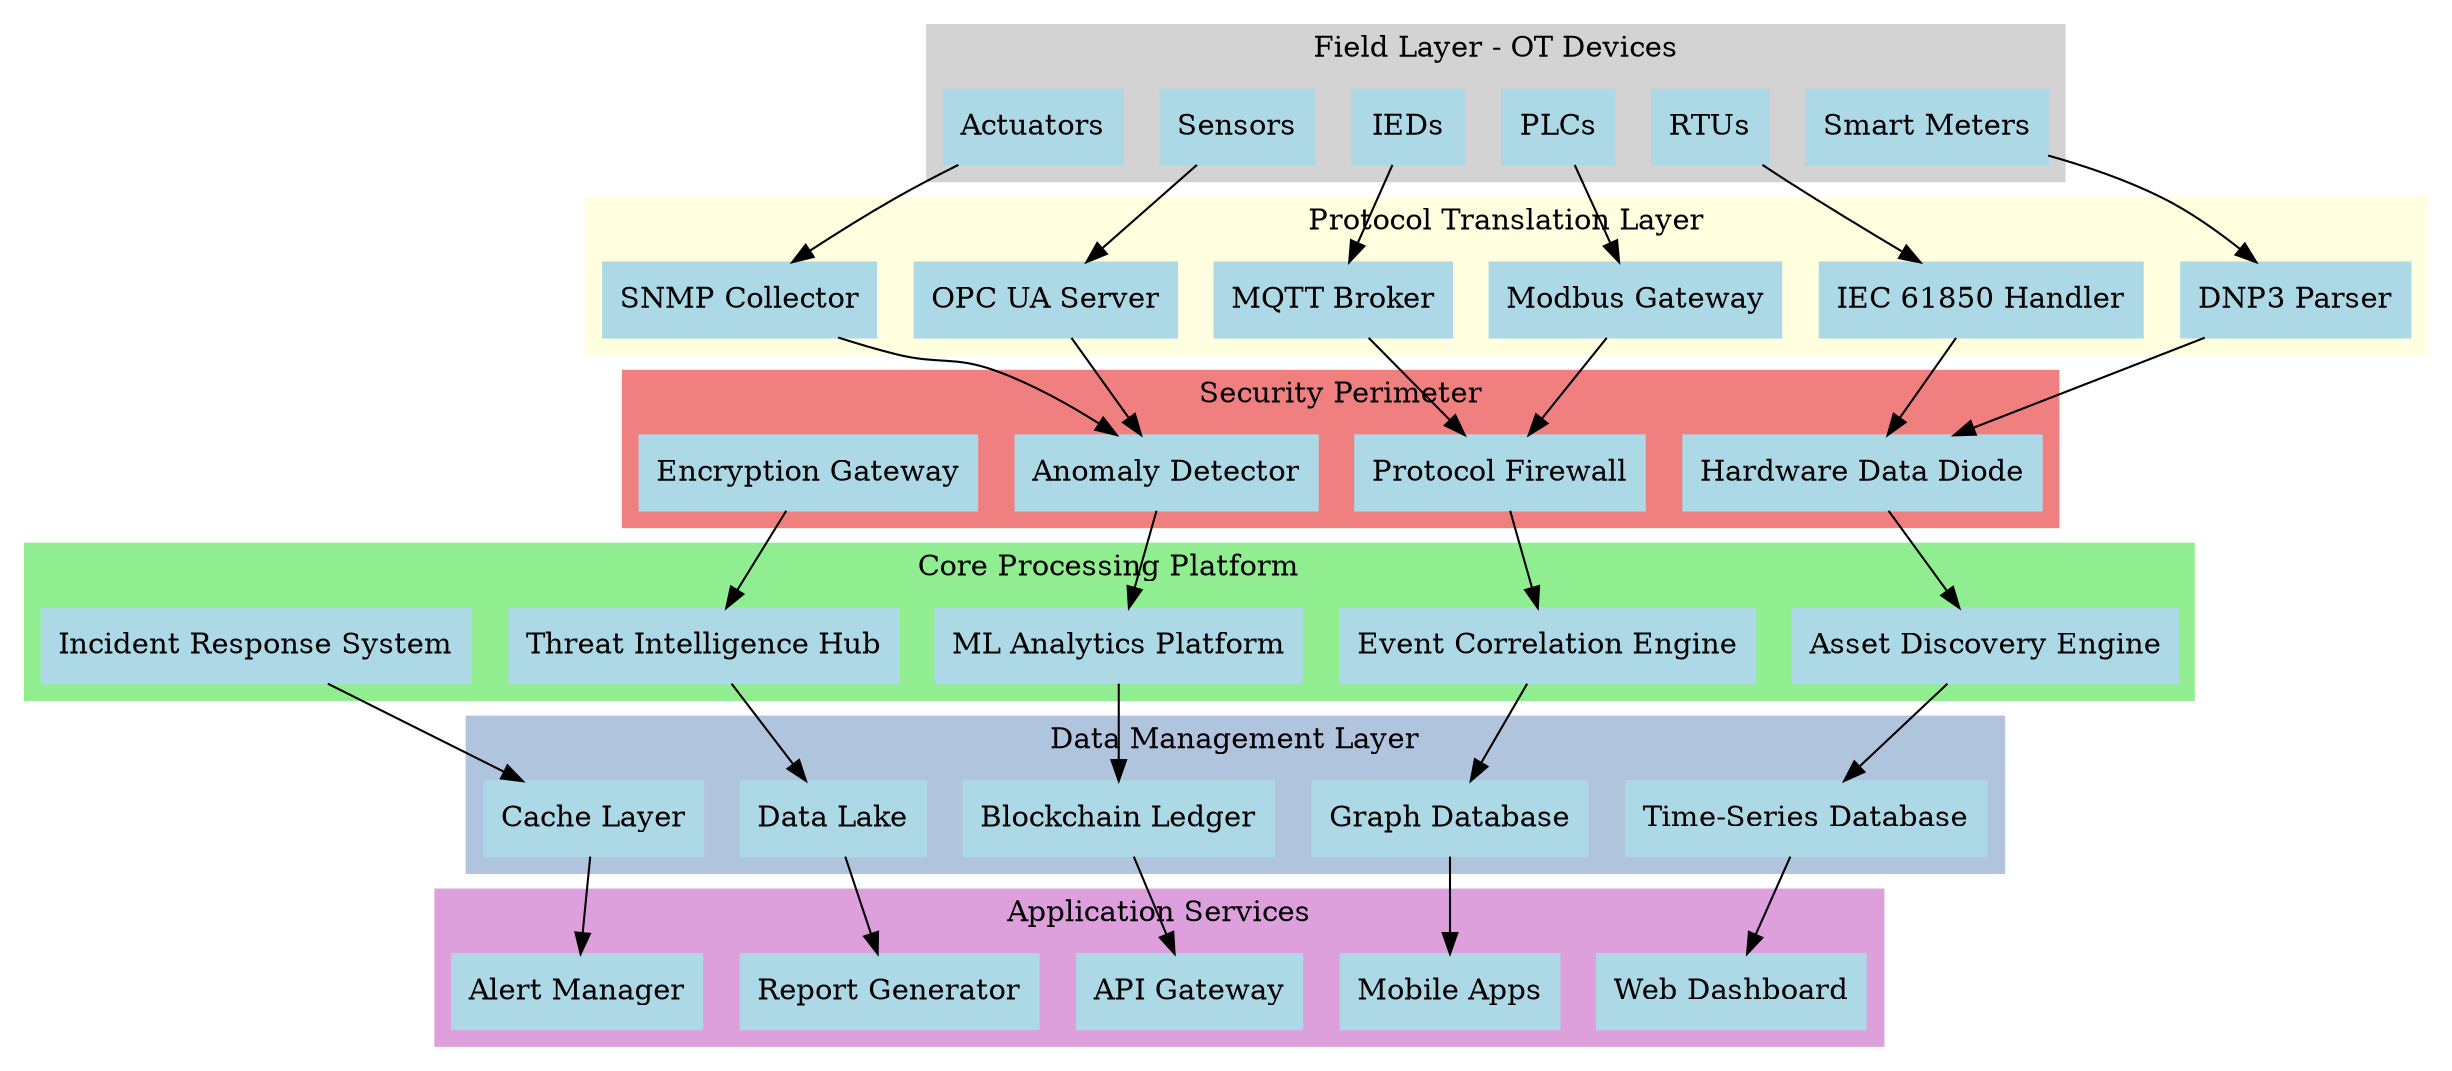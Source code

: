 digraph aegis_architecture {
    rankdir=TB;
    node [shape=box, style=filled, color=lightblue];
    
    subgraph cluster_field {
        label="Field Layer - OT Devices";
        style=filled;
        color=lightgray;
        
        smart_meters [label="Smart Meters"];
        rtus [label="RTUs"];
        plcs [label="PLCs"];
        ieds [label="IEDs"];
        sensors [label="Sensors"];
        actuators [label="Actuators"];
    }
    
    subgraph cluster_protocol {
        label="Protocol Translation Layer";
        style=filled;
        color=lightyellow;
        
        dnp3 [label="DNP3 Parser"];
        iec61850 [label="IEC 61850 Handler"];
        modbus [label="Modbus Gateway"];
        mqtt [label="MQTT Broker"];
        opcua [label="OPC UA Server"];
        snmp [label="SNMP Collector"];
    }
    
    subgraph cluster_security {
        label="Security Perimeter";
        style=filled;
        color=lightcoral;
        
        data_diode [label="Hardware Data Diode"];
        firewall [label="Protocol Firewall"];
        anomaly [label="Anomaly Detector"];
        encryption [label="Encryption Gateway"];
    }
    
    subgraph cluster_processing {
        label="Core Processing Platform";
        style=filled;
        color=lightgreen;
        
        asset_discovery [label="Asset Discovery Engine"];
        event_correlation [label="Event Correlation Engine"];
        ml_analytics [label="ML Analytics Platform"];
        threat_intel [label="Threat Intelligence Hub"];
        incident_response [label="Incident Response System"];
    }
    
    subgraph cluster_data {
        label="Data Management Layer";
        style=filled;
        color=lightsteelblue;
        
        timeseries_db [label="Time-Series Database"];
        graph_db [label="Graph Database"];
        blockchain [label="Blockchain Ledger"];
        data_lake [label="Data Lake"];
        cache [label="Cache Layer"];
    }
    
    subgraph cluster_application {
        label="Application Services";
        style=filled;
        color=plum;
        
        dashboard [label="Web Dashboard"];
        mobile [label="Mobile Apps"];
        api_gateway [label="API Gateway"];
        reports [label="Report Generator"];
        alerts [label="Alert Manager"];
    }
    
    // Connections
    smart_meters -> dnp3;
    rtus -> iec61850;
    plcs -> modbus;
    ieds -> mqtt;
    sensors -> opcua;
    actuators -> snmp;
    
    dnp3 -> data_diode;
    iec61850 -> data_diode;
    modbus -> firewall;
    mqtt -> firewall;
    opcua -> anomaly;
    snmp -> anomaly;
    
    data_diode -> asset_discovery;
    firewall -> event_correlation;
    anomaly -> ml_analytics;
    encryption -> threat_intel;
    
    asset_discovery -> timeseries_db;
    event_correlation -> graph_db;
    ml_analytics -> blockchain;
    threat_intel -> data_lake;
    incident_response -> cache;
    
    timeseries_db -> dashboard;
    graph_db -> mobile;
    blockchain -> api_gateway;
    data_lake -> reports;
    cache -> alerts;
}
